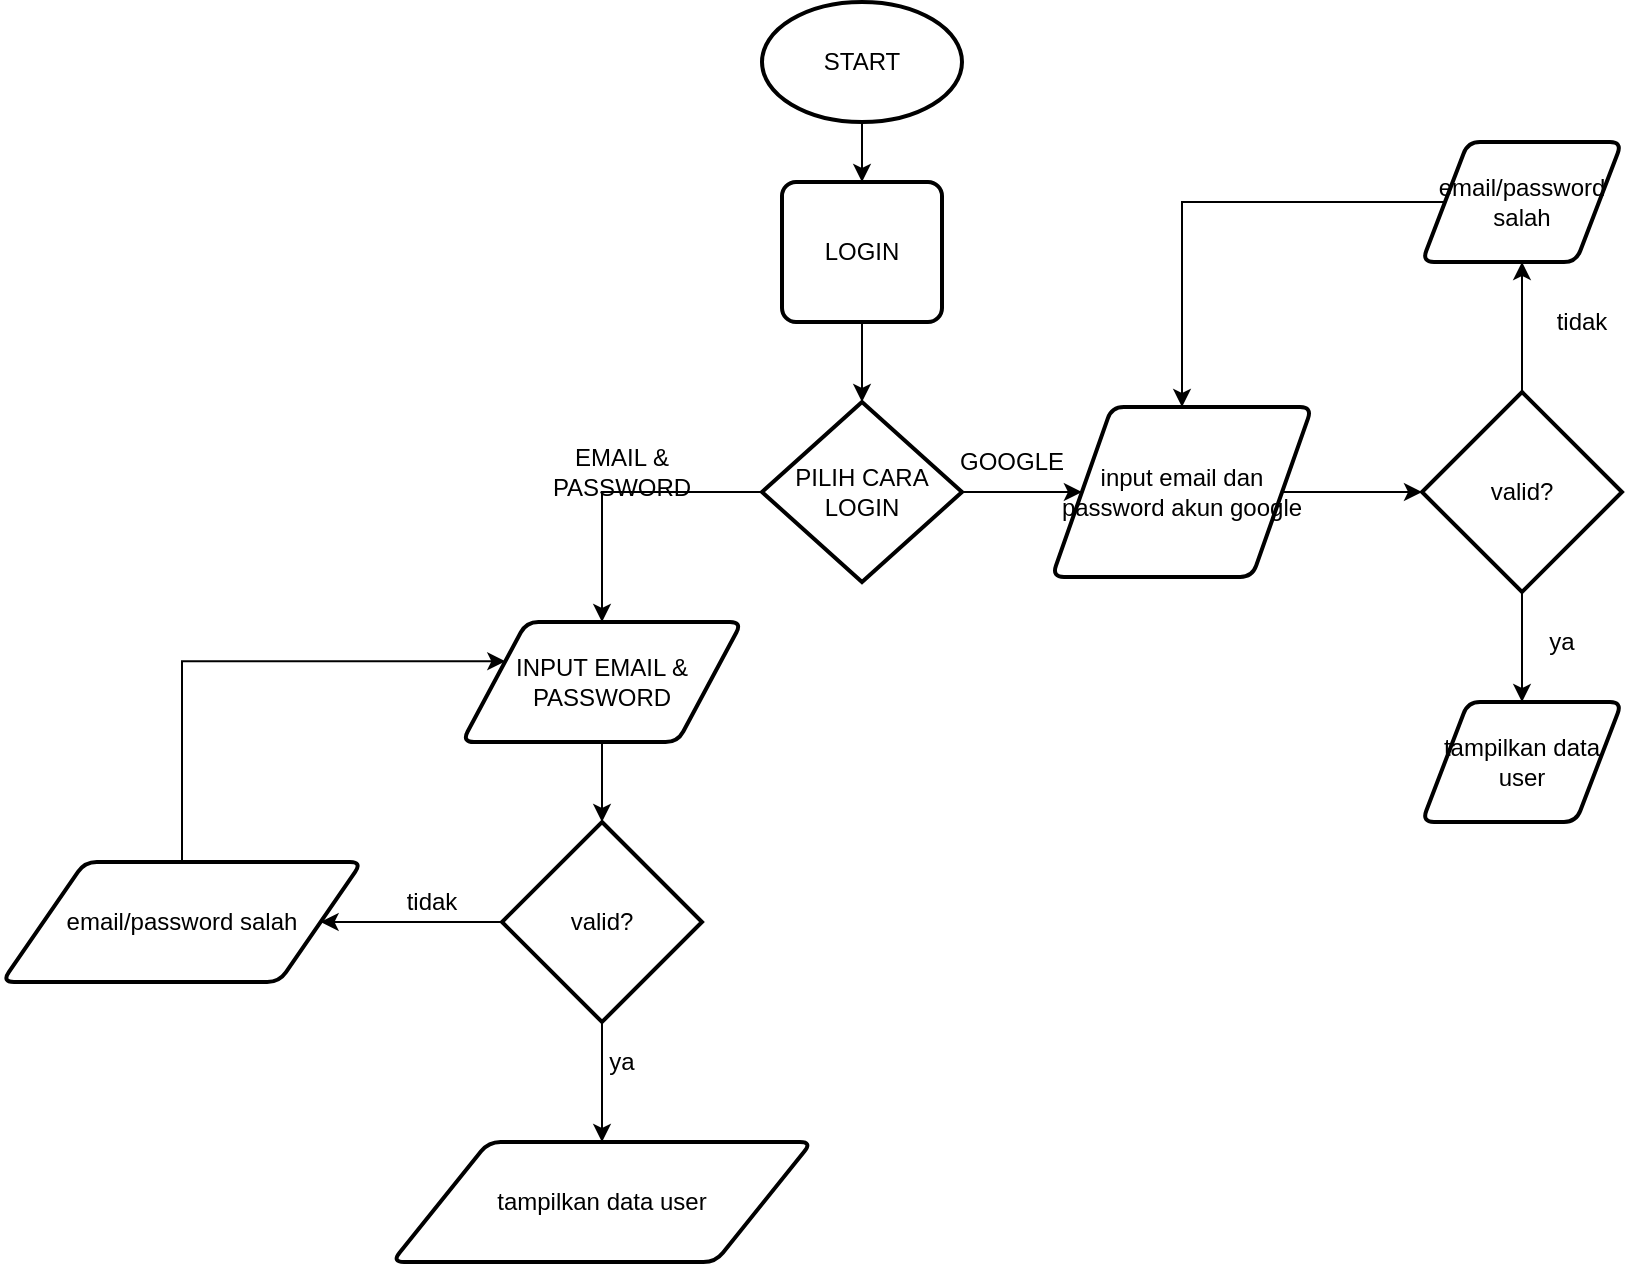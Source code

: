 <mxfile version="14.9.9" type="github">
  <diagram name="Page-1" id="74e2e168-ea6b-b213-b513-2b3c1d86103e">
    <mxGraphModel dx="2121" dy="551" grid="1" gridSize="10" guides="1" tooltips="1" connect="1" arrows="1" fold="1" page="1" pageScale="1" pageWidth="1100" pageHeight="850" background="none" math="0" shadow="0">
      <root>
        <mxCell id="0" />
        <mxCell id="1" parent="0" />
        <mxCell id="CYi59UbCX07F4n_8gZ2N-5" style="edgeStyle=orthogonalEdgeStyle;rounded=0;orthogonalLoop=1;jettySize=auto;html=1;" edge="1" parent="1" source="CYi59UbCX07F4n_8gZ2N-2" target="CYi59UbCX07F4n_8gZ2N-4">
          <mxGeometry relative="1" as="geometry" />
        </mxCell>
        <mxCell id="CYi59UbCX07F4n_8gZ2N-2" value="START" style="strokeWidth=2;html=1;shape=mxgraph.flowchart.start_1;whiteSpace=wrap;" vertex="1" parent="1">
          <mxGeometry x="340" y="40" width="100" height="60" as="geometry" />
        </mxCell>
        <mxCell id="CYi59UbCX07F4n_8gZ2N-7" style="edgeStyle=orthogonalEdgeStyle;rounded=0;orthogonalLoop=1;jettySize=auto;html=1;" edge="1" parent="1" source="CYi59UbCX07F4n_8gZ2N-4" target="CYi59UbCX07F4n_8gZ2N-6">
          <mxGeometry relative="1" as="geometry" />
        </mxCell>
        <mxCell id="CYi59UbCX07F4n_8gZ2N-4" value="LOGIN" style="rounded=1;whiteSpace=wrap;html=1;absoluteArcSize=1;arcSize=14;strokeWidth=2;" vertex="1" parent="1">
          <mxGeometry x="350" y="130" width="80" height="70" as="geometry" />
        </mxCell>
        <mxCell id="CYi59UbCX07F4n_8gZ2N-26" style="edgeStyle=orthogonalEdgeStyle;rounded=0;orthogonalLoop=1;jettySize=auto;html=1;" edge="1" parent="1" source="CYi59UbCX07F4n_8gZ2N-6" target="CYi59UbCX07F4n_8gZ2N-14">
          <mxGeometry relative="1" as="geometry" />
        </mxCell>
        <mxCell id="CYi59UbCX07F4n_8gZ2N-31" style="edgeStyle=orthogonalEdgeStyle;rounded=0;orthogonalLoop=1;jettySize=auto;html=1;" edge="1" parent="1" source="CYi59UbCX07F4n_8gZ2N-6" target="CYi59UbCX07F4n_8gZ2N-30">
          <mxGeometry relative="1" as="geometry" />
        </mxCell>
        <mxCell id="CYi59UbCX07F4n_8gZ2N-6" value="&lt;div&gt;PILIH CARA&lt;/div&gt;&lt;div&gt;LOGIN&lt;br&gt;&lt;/div&gt;" style="strokeWidth=2;html=1;shape=mxgraph.flowchart.decision;whiteSpace=wrap;" vertex="1" parent="1">
          <mxGeometry x="340" y="240" width="100" height="90" as="geometry" />
        </mxCell>
        <mxCell id="CYi59UbCX07F4n_8gZ2N-8" value="GOOGLE" style="text;html=1;strokeColor=none;fillColor=none;align=center;verticalAlign=middle;whiteSpace=wrap;rounded=0;" vertex="1" parent="1">
          <mxGeometry x="445" y="260" width="40" height="20" as="geometry" />
        </mxCell>
        <mxCell id="CYi59UbCX07F4n_8gZ2N-10" value="EMAIL &amp;amp; PASSWORD" style="text;html=1;strokeColor=none;fillColor=none;align=center;verticalAlign=middle;whiteSpace=wrap;rounded=0;" vertex="1" parent="1">
          <mxGeometry x="210" y="270" width="120" height="10" as="geometry" />
        </mxCell>
        <mxCell id="CYi59UbCX07F4n_8gZ2N-17" style="edgeStyle=orthogonalEdgeStyle;rounded=0;orthogonalLoop=1;jettySize=auto;html=1;" edge="1" parent="1" source="CYi59UbCX07F4n_8gZ2N-14" target="CYi59UbCX07F4n_8gZ2N-16">
          <mxGeometry relative="1" as="geometry" />
        </mxCell>
        <mxCell id="CYi59UbCX07F4n_8gZ2N-14" value="INPUT EMAIL &amp;amp; PASSWORD" style="shape=parallelogram;html=1;strokeWidth=2;perimeter=parallelogramPerimeter;whiteSpace=wrap;rounded=1;arcSize=12;size=0.23;" vertex="1" parent="1">
          <mxGeometry x="190" y="350" width="140" height="60" as="geometry" />
        </mxCell>
        <mxCell id="CYi59UbCX07F4n_8gZ2N-21" style="edgeStyle=orthogonalEdgeStyle;rounded=0;orthogonalLoop=1;jettySize=auto;html=1;" edge="1" parent="1" source="CYi59UbCX07F4n_8gZ2N-16" target="CYi59UbCX07F4n_8gZ2N-18">
          <mxGeometry relative="1" as="geometry" />
        </mxCell>
        <mxCell id="CYi59UbCX07F4n_8gZ2N-24" style="edgeStyle=orthogonalEdgeStyle;rounded=0;orthogonalLoop=1;jettySize=auto;html=1;" edge="1" parent="1" source="CYi59UbCX07F4n_8gZ2N-16" target="CYi59UbCX07F4n_8gZ2N-23">
          <mxGeometry relative="1" as="geometry" />
        </mxCell>
        <mxCell id="CYi59UbCX07F4n_8gZ2N-16" value="valid?" style="strokeWidth=2;html=1;shape=mxgraph.flowchart.decision;whiteSpace=wrap;" vertex="1" parent="1">
          <mxGeometry x="210" y="450" width="100" height="100" as="geometry" />
        </mxCell>
        <mxCell id="CYi59UbCX07F4n_8gZ2N-29" style="edgeStyle=orthogonalEdgeStyle;rounded=0;orthogonalLoop=1;jettySize=auto;html=1;entryX=0;entryY=0.25;entryDx=0;entryDy=0;" edge="1" parent="1" source="CYi59UbCX07F4n_8gZ2N-18" target="CYi59UbCX07F4n_8gZ2N-14">
          <mxGeometry relative="1" as="geometry">
            <Array as="points">
              <mxPoint x="50" y="370" />
            </Array>
          </mxGeometry>
        </mxCell>
        <mxCell id="CYi59UbCX07F4n_8gZ2N-18" value="email/password salah" style="shape=parallelogram;html=1;strokeWidth=2;perimeter=parallelogramPerimeter;whiteSpace=wrap;rounded=1;arcSize=12;size=0.23;" vertex="1" parent="1">
          <mxGeometry x="-40" y="470" width="180" height="60" as="geometry" />
        </mxCell>
        <mxCell id="CYi59UbCX07F4n_8gZ2N-22" value="tidak" style="text;html=1;strokeColor=none;fillColor=none;align=center;verticalAlign=middle;whiteSpace=wrap;rounded=0;" vertex="1" parent="1">
          <mxGeometry x="155" y="480" width="40" height="20" as="geometry" />
        </mxCell>
        <mxCell id="CYi59UbCX07F4n_8gZ2N-23" value="tampilkan data user" style="shape=parallelogram;html=1;strokeWidth=2;perimeter=parallelogramPerimeter;whiteSpace=wrap;rounded=1;arcSize=12;size=0.23;" vertex="1" parent="1">
          <mxGeometry x="155" y="610" width="210" height="60" as="geometry" />
        </mxCell>
        <mxCell id="CYi59UbCX07F4n_8gZ2N-25" value="ya" style="text;html=1;strokeColor=none;fillColor=none;align=center;verticalAlign=middle;whiteSpace=wrap;rounded=0;" vertex="1" parent="1">
          <mxGeometry x="250" y="560" width="40" height="20" as="geometry" />
        </mxCell>
        <mxCell id="CYi59UbCX07F4n_8gZ2N-33" style="edgeStyle=orthogonalEdgeStyle;rounded=0;orthogonalLoop=1;jettySize=auto;html=1;" edge="1" parent="1" source="CYi59UbCX07F4n_8gZ2N-30" target="CYi59UbCX07F4n_8gZ2N-32">
          <mxGeometry relative="1" as="geometry" />
        </mxCell>
        <mxCell id="CYi59UbCX07F4n_8gZ2N-30" value="input email dan password akun google" style="shape=parallelogram;html=1;strokeWidth=2;perimeter=parallelogramPerimeter;whiteSpace=wrap;rounded=1;arcSize=12;size=0.23;" vertex="1" parent="1">
          <mxGeometry x="485" y="242.5" width="130" height="85" as="geometry" />
        </mxCell>
        <mxCell id="CYi59UbCX07F4n_8gZ2N-35" style="edgeStyle=orthogonalEdgeStyle;rounded=0;orthogonalLoop=1;jettySize=auto;html=1;" edge="1" parent="1" source="CYi59UbCX07F4n_8gZ2N-32" target="CYi59UbCX07F4n_8gZ2N-34">
          <mxGeometry relative="1" as="geometry" />
        </mxCell>
        <mxCell id="CYi59UbCX07F4n_8gZ2N-38" style="edgeStyle=orthogonalEdgeStyle;rounded=0;orthogonalLoop=1;jettySize=auto;html=1;" edge="1" parent="1" source="CYi59UbCX07F4n_8gZ2N-32" target="CYi59UbCX07F4n_8gZ2N-37">
          <mxGeometry relative="1" as="geometry" />
        </mxCell>
        <mxCell id="CYi59UbCX07F4n_8gZ2N-32" value="valid?" style="strokeWidth=2;html=1;shape=mxgraph.flowchart.decision;whiteSpace=wrap;" vertex="1" parent="1">
          <mxGeometry x="670" y="235" width="100" height="100" as="geometry" />
        </mxCell>
        <mxCell id="CYi59UbCX07F4n_8gZ2N-36" style="edgeStyle=orthogonalEdgeStyle;rounded=0;orthogonalLoop=1;jettySize=auto;html=1;" edge="1" parent="1" source="CYi59UbCX07F4n_8gZ2N-34" target="CYi59UbCX07F4n_8gZ2N-30">
          <mxGeometry relative="1" as="geometry" />
        </mxCell>
        <mxCell id="CYi59UbCX07F4n_8gZ2N-34" value="email/password salah" style="shape=parallelogram;html=1;strokeWidth=2;perimeter=parallelogramPerimeter;whiteSpace=wrap;rounded=1;arcSize=12;size=0.23;" vertex="1" parent="1">
          <mxGeometry x="670" y="110" width="100" height="60" as="geometry" />
        </mxCell>
        <mxCell id="CYi59UbCX07F4n_8gZ2N-37" value="tampilkan data user" style="shape=parallelogram;html=1;strokeWidth=2;perimeter=parallelogramPerimeter;whiteSpace=wrap;rounded=1;arcSize=12;size=0.23;" vertex="1" parent="1">
          <mxGeometry x="670" y="390" width="100" height="60" as="geometry" />
        </mxCell>
        <mxCell id="CYi59UbCX07F4n_8gZ2N-39" value="tidak" style="text;html=1;strokeColor=none;fillColor=none;align=center;verticalAlign=middle;whiteSpace=wrap;rounded=0;" vertex="1" parent="1">
          <mxGeometry x="730" y="190" width="40" height="20" as="geometry" />
        </mxCell>
        <mxCell id="CYi59UbCX07F4n_8gZ2N-40" value="ya" style="text;html=1;strokeColor=none;fillColor=none;align=center;verticalAlign=middle;whiteSpace=wrap;rounded=0;" vertex="1" parent="1">
          <mxGeometry x="720" y="350" width="40" height="20" as="geometry" />
        </mxCell>
      </root>
    </mxGraphModel>
  </diagram>
</mxfile>
